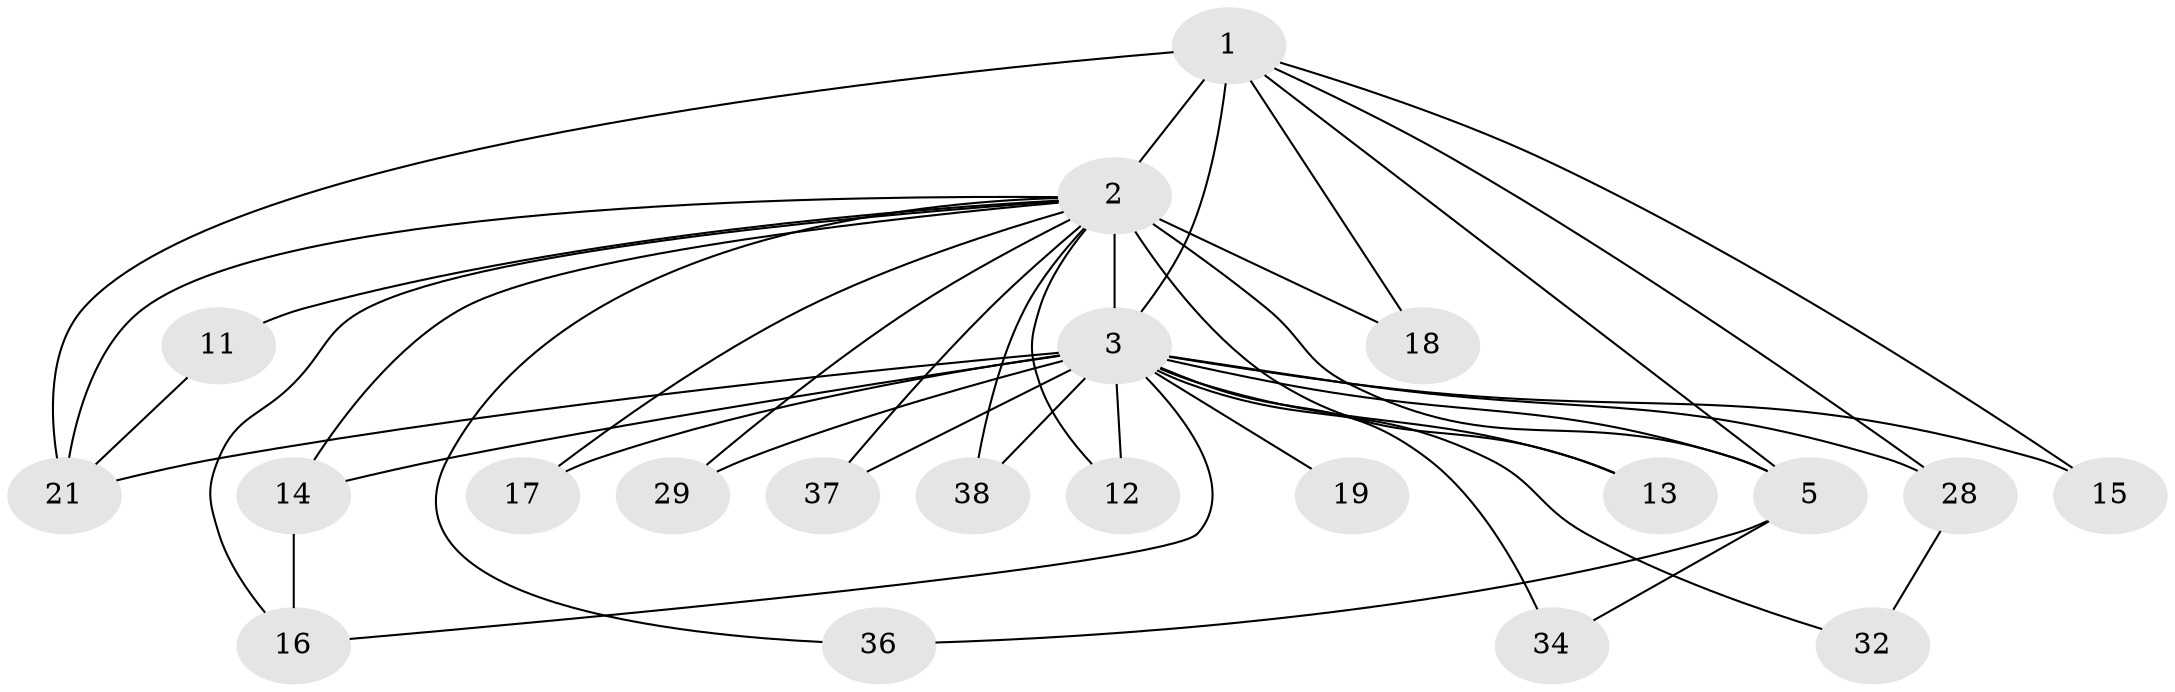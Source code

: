 // original degree distribution, {13: 0.018518518518518517, 27: 0.018518518518518517, 16: 0.05555555555555555, 11: 0.037037037037037035, 20: 0.018518518518518517, 15: 0.018518518518518517, 14: 0.018518518518518517, 6: 0.018518518518518517, 4: 0.018518518518518517, 2: 0.6111111111111112, 3: 0.12962962962962962, 5: 0.037037037037037035}
// Generated by graph-tools (version 1.1) at 2025/17/03/04/25 18:17:23]
// undirected, 21 vertices, 41 edges
graph export_dot {
graph [start="1"]
  node [color=gray90,style=filled];
  1;
  2 [super="+26+33+6+43+25+20+24+8+35"];
  3 [super="+4+48+7"];
  5;
  11;
  12;
  13;
  14;
  15;
  16;
  17;
  18;
  19;
  21 [super="+42+27+31"];
  28;
  29 [super="+50"];
  32;
  34;
  36;
  37;
  38;
  1 -- 2 [weight=4];
  1 -- 3 [weight=4];
  1 -- 5;
  1 -- 15;
  1 -- 18;
  1 -- 21;
  1 -- 28;
  2 -- 3 [weight=23];
  2 -- 5 [weight=4];
  2 -- 11 [weight=5];
  2 -- 14;
  2 -- 38;
  2 -- 21 [weight=2];
  2 -- 29 [weight=3];
  2 -- 37;
  2 -- 13;
  2 -- 17;
  2 -- 18;
  2 -- 16;
  2 -- 36;
  2 -- 12 [weight=2];
  3 -- 5 [weight=4];
  3 -- 14;
  3 -- 16;
  3 -- 17;
  3 -- 28;
  3 -- 12 [weight=2];
  3 -- 29 [weight=3];
  3 -- 32;
  3 -- 34;
  3 -- 37;
  3 -- 38;
  3 -- 13;
  3 -- 15;
  3 -- 19;
  3 -- 21;
  5 -- 34;
  5 -- 36;
  11 -- 21;
  14 -- 16;
  28 -- 32;
}
